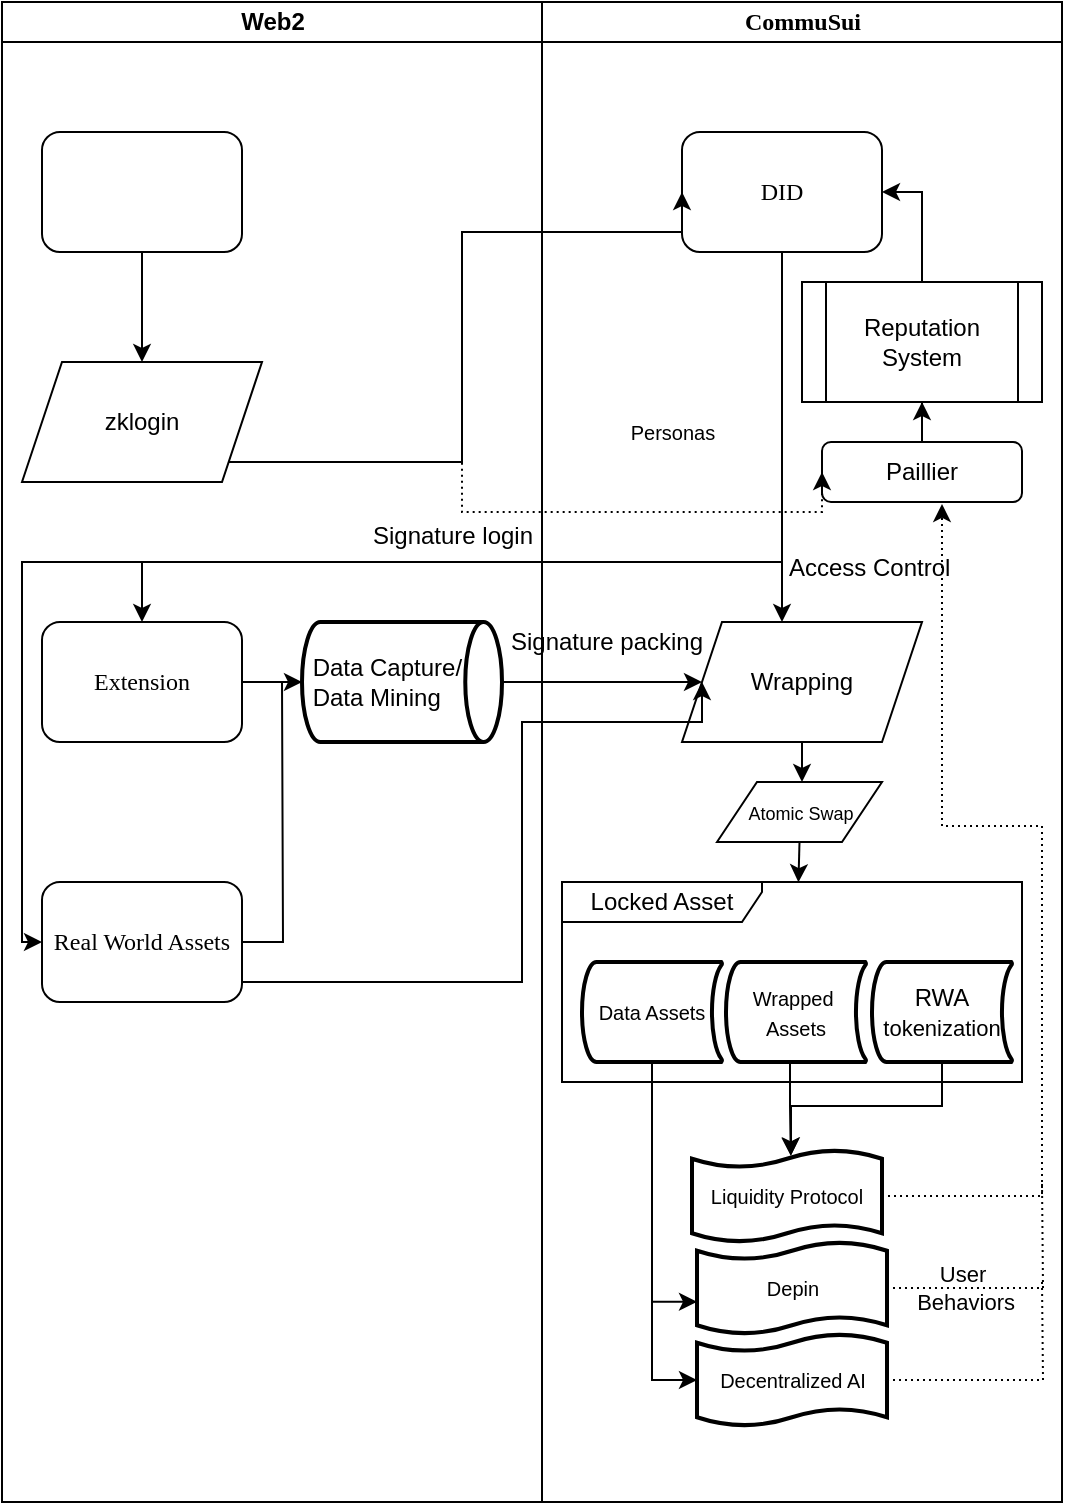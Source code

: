 <mxfile version="24.4.10" type="github">
  <diagram name="Page-1" id="74e2e168-ea6b-b213-b513-2b3c1d86103e">
    <mxGraphModel dx="1368" dy="913" grid="1" gridSize="10" guides="1" tooltips="1" connect="1" arrows="1" fold="1" page="1" pageScale="1" pageWidth="1100" pageHeight="850" background="none" math="0" shadow="0">
      <root>
        <mxCell id="0" />
        <mxCell id="1" parent="0" />
        <mxCell id="77e6c97f196da883-1" value="" style="swimlane;html=1;childLayout=stackLayout;startSize=0;rounded=0;shadow=0;labelBackgroundColor=none;strokeWidth=1;fontFamily=Verdana;fontSize=8;align=center;" parent="1" vertex="1">
          <mxGeometry x="60" y="30" width="530" height="750" as="geometry">
            <mxRectangle x="60" y="30" width="50" height="40" as="alternateBounds" />
          </mxGeometry>
        </mxCell>
        <mxCell id="77e6c97f196da883-2" value="Web2" style="swimlane;html=1;startSize=20;" parent="77e6c97f196da883-1" vertex="1">
          <mxGeometry width="270" height="750" as="geometry" />
        </mxCell>
        <mxCell id="4_8_YsdXwDulvL1z5AfN-5" style="edgeStyle=orthogonalEdgeStyle;rounded=0;orthogonalLoop=1;jettySize=auto;html=1;entryX=0.5;entryY=0;entryDx=0;entryDy=0;" parent="77e6c97f196da883-2" source="77e6c97f196da883-8" target="4_8_YsdXwDulvL1z5AfN-4" edge="1">
          <mxGeometry relative="1" as="geometry" />
        </mxCell>
        <mxCell id="77e6c97f196da883-8" value="" style="rounded=1;whiteSpace=wrap;html=1;shadow=0;labelBackgroundColor=none;strokeWidth=1;fontFamily=Verdana;fontSize=8;align=center;" parent="77e6c97f196da883-2" vertex="1">
          <mxGeometry x="20" y="65" width="100" height="60" as="geometry" />
        </mxCell>
        <mxCell id="77e6c97f196da883-9" value="&lt;font style=&quot;font-size: 12px;&quot;&gt;Extension&lt;/font&gt;" style="rounded=1;whiteSpace=wrap;html=1;shadow=0;labelBackgroundColor=none;strokeWidth=1;fontFamily=Verdana;fontSize=8;align=center;" parent="77e6c97f196da883-2" vertex="1">
          <mxGeometry x="20" y="310" width="100" height="60" as="geometry" />
        </mxCell>
        <mxCell id="4_8_YsdXwDulvL1z5AfN-1" value="" style="shape=image;html=1;verticalAlign=top;verticalLabelPosition=bottom;labelBackgroundColor=#ffffff;imageAspect=0;aspect=fixed;image=https://cdn2.iconfinder.com/data/icons/social-media-2189/48/21-Gmail-128.png" parent="77e6c97f196da883-2" vertex="1">
          <mxGeometry x="30" y="65" width="28" height="28" as="geometry" />
        </mxCell>
        <mxCell id="4_8_YsdXwDulvL1z5AfN-3" value="" style="shape=image;html=1;verticalAlign=top;verticalLabelPosition=bottom;labelBackgroundColor=#ffffff;imageAspect=0;aspect=fixed;image=https://cdn3.iconfinder.com/data/icons/2018-social-media-logotypes/1000/2018_social_media_popular_app_logo_facebook-128.png" parent="77e6c97f196da883-2" vertex="1">
          <mxGeometry x="75" y="75" width="28" height="28" as="geometry" />
        </mxCell>
        <mxCell id="4_8_YsdXwDulvL1z5AfN-4" value="zklogin" style="shape=parallelogram;perimeter=parallelogramPerimeter;whiteSpace=wrap;html=1;fixedSize=1;" parent="77e6c97f196da883-2" vertex="1">
          <mxGeometry x="10" y="180" width="120" height="60" as="geometry" />
        </mxCell>
        <mxCell id="4_8_YsdXwDulvL1z5AfN-10" value="&amp;nbsp;Data Capture/&lt;br&gt;&amp;nbsp;Data Mining" style="strokeWidth=2;html=1;shape=mxgraph.flowchart.direct_data;whiteSpace=wrap;align=left;" parent="77e6c97f196da883-2" vertex="1">
          <mxGeometry x="150" y="310" width="100" height="60" as="geometry" />
        </mxCell>
        <mxCell id="4_8_YsdXwDulvL1z5AfN-11" style="edgeStyle=orthogonalEdgeStyle;rounded=0;orthogonalLoop=1;jettySize=auto;html=1;entryX=0;entryY=0.5;entryDx=0;entryDy=0;entryPerimeter=0;" parent="77e6c97f196da883-2" source="77e6c97f196da883-9" target="4_8_YsdXwDulvL1z5AfN-10" edge="1">
          <mxGeometry relative="1" as="geometry" />
        </mxCell>
        <mxCell id="n2IcnooiylrehTobB_rR-1" style="edgeStyle=orthogonalEdgeStyle;rounded=0;orthogonalLoop=1;jettySize=auto;html=1;endArrow=none;endFill=0;" parent="77e6c97f196da883-2" source="4_8_YsdXwDulvL1z5AfN-48" edge="1">
          <mxGeometry relative="1" as="geometry">
            <mxPoint x="140" y="340" as="targetPoint" />
          </mxGeometry>
        </mxCell>
        <mxCell id="4_8_YsdXwDulvL1z5AfN-48" value="&lt;font style=&quot;font-size: 12px;&quot;&gt;Real World Assets&lt;/font&gt;" style="rounded=1;whiteSpace=wrap;html=1;shadow=0;labelBackgroundColor=none;strokeWidth=1;fontFamily=Verdana;fontSize=8;align=center;" parent="77e6c97f196da883-2" vertex="1">
          <mxGeometry x="20" y="440" width="100" height="60" as="geometry" />
        </mxCell>
        <mxCell id="xQqZ1ZhzJ-ZLR__xCfcE-3" value="" style="shape=image;html=1;verticalAlign=top;verticalLabelPosition=bottom;labelBackgroundColor=#ffffff;imageAspect=0;aspect=fixed;image=https://cdn0.iconfinder.com/data/icons/social-network-9/50/16-128.png" vertex="1" parent="77e6c97f196da883-2">
          <mxGeometry x="30" y="93" width="28" height="28" as="geometry" />
        </mxCell>
        <mxCell id="77e6c97f196da883-3" value="&lt;span style=&quot;font-family: Verdana;&quot;&gt;&lt;font style=&quot;font-size: 12px;&quot;&gt;CommuSui&lt;/font&gt;&lt;/span&gt;" style="swimlane;html=1;startSize=20;" parent="77e6c97f196da883-1" vertex="1">
          <mxGeometry x="270" width="260" height="750" as="geometry" />
        </mxCell>
        <mxCell id="4_8_YsdXwDulvL1z5AfN-38" style="edgeStyle=orthogonalEdgeStyle;rounded=0;orthogonalLoop=1;jettySize=auto;html=1;" parent="77e6c97f196da883-3" source="77e6c97f196da883-11" target="4_8_YsdXwDulvL1z5AfN-25" edge="1">
          <mxGeometry relative="1" as="geometry">
            <Array as="points">
              <mxPoint x="130" y="120" />
              <mxPoint x="130" y="120" />
            </Array>
          </mxGeometry>
        </mxCell>
        <mxCell id="77e6c97f196da883-11" value="&lt;font style=&quot;font-size: 12px;&quot;&gt;DID&lt;/font&gt;" style="rounded=1;whiteSpace=wrap;html=1;shadow=0;labelBackgroundColor=none;strokeWidth=1;fontFamily=Verdana;fontSize=8;align=center;" parent="77e6c97f196da883-3" vertex="1">
          <mxGeometry x="70" y="65" width="100" height="60" as="geometry" />
        </mxCell>
        <mxCell id="4_8_YsdXwDulvL1z5AfN-25" value="Wrapping" style="shape=parallelogram;perimeter=parallelogramPerimeter;whiteSpace=wrap;html=1;fixedSize=1;" parent="77e6c97f196da883-3" vertex="1">
          <mxGeometry x="70" y="310" width="120" height="60" as="geometry" />
        </mxCell>
        <mxCell id="4_8_YsdXwDulvL1z5AfN-34" style="edgeStyle=orthogonalEdgeStyle;rounded=0;orthogonalLoop=1;jettySize=auto;html=1;" parent="77e6c97f196da883-3" source="4_8_YsdXwDulvL1z5AfN-25" edge="1">
          <mxGeometry relative="1" as="geometry">
            <mxPoint x="130" y="390" as="targetPoint" />
          </mxGeometry>
        </mxCell>
        <mxCell id="4_8_YsdXwDulvL1z5AfN-35" value="Locked Asset" style="shape=umlFrame;whiteSpace=wrap;html=1;pointerEvents=0;recursiveResize=0;container=1;collapsible=0;width=100;height=20;" parent="77e6c97f196da883-3" vertex="1">
          <mxGeometry x="10" y="440" width="230" height="100" as="geometry" />
        </mxCell>
        <mxCell id="4_8_YsdXwDulvL1z5AfN-43" value="&lt;span style=&quot;text-wrap: nowrap;&quot;&gt;&lt;font style=&quot;font-size: 10px;&quot;&gt;Data Assets&lt;/font&gt;&lt;/span&gt;" style="strokeWidth=2;html=1;shape=mxgraph.flowchart.stored_data;whiteSpace=wrap;" parent="4_8_YsdXwDulvL1z5AfN-35" vertex="1">
          <mxGeometry x="10" y="40" width="70" height="50" as="geometry" />
        </mxCell>
        <mxCell id="4_8_YsdXwDulvL1z5AfN-46" value="&lt;span style=&quot;text-wrap: nowrap;&quot;&gt;&lt;font style=&quot;font-size: 10px;&quot;&gt;Wrapped&amp;nbsp;&lt;/font&gt;&lt;/span&gt;&lt;div&gt;&lt;span style=&quot;text-wrap: nowrap;&quot;&gt;&lt;font style=&quot;font-size: 10px;&quot;&gt;Assets&lt;/font&gt;&lt;/span&gt;&lt;br style=&quot;text-wrap: nowrap;&quot;&gt;&lt;/div&gt;" style="strokeWidth=2;html=1;shape=mxgraph.flowchart.stored_data;whiteSpace=wrap;" parent="4_8_YsdXwDulvL1z5AfN-35" vertex="1">
          <mxGeometry x="82" y="40" width="70" height="50" as="geometry" />
        </mxCell>
        <mxCell id="4_8_YsdXwDulvL1z5AfN-47" value="&lt;span style=&quot;text-wrap: nowrap;&quot;&gt;RWA&lt;/span&gt;&lt;br&gt;&lt;span style=&quot;text-wrap: nowrap;&quot;&gt;&lt;font style=&quot;font-size: 11px;&quot;&gt;tokenization&lt;/font&gt;&lt;/span&gt;" style="strokeWidth=2;html=1;shape=mxgraph.flowchart.stored_data;whiteSpace=wrap;" parent="4_8_YsdXwDulvL1z5AfN-35" vertex="1">
          <mxGeometry x="155" y="40" width="70" height="50" as="geometry" />
        </mxCell>
        <mxCell id="4_8_YsdXwDulvL1z5AfN-41" value="&lt;div&gt;Signature packing&lt;/div&gt;" style="text;html=1;align=center;verticalAlign=middle;resizable=0;points=[];autosize=1;strokeColor=none;fillColor=none;" parent="77e6c97f196da883-3" vertex="1">
          <mxGeometry x="-28" y="305" width="120" height="30" as="geometry" />
        </mxCell>
        <mxCell id="4_8_YsdXwDulvL1z5AfN-55" value="&lt;font style=&quot;font-size: 10px;&quot;&gt;Liquidity Protocol&lt;/font&gt;" style="shape=tape;whiteSpace=wrap;html=1;strokeWidth=2;size=0.19" parent="77e6c97f196da883-3" vertex="1">
          <mxGeometry x="75" y="574" width="95" height="46" as="geometry" />
        </mxCell>
        <mxCell id="4_8_YsdXwDulvL1z5AfN-59" style="edgeStyle=orthogonalEdgeStyle;rounded=0;orthogonalLoop=1;jettySize=auto;html=1;entryX=0.52;entryY=0.062;entryDx=0;entryDy=0;entryPerimeter=0;" parent="77e6c97f196da883-3" source="4_8_YsdXwDulvL1z5AfN-46" target="4_8_YsdXwDulvL1z5AfN-55" edge="1">
          <mxGeometry relative="1" as="geometry">
            <Array as="points">
              <mxPoint x="124" y="552" />
              <mxPoint x="124" y="552" />
            </Array>
          </mxGeometry>
        </mxCell>
        <mxCell id="4_8_YsdXwDulvL1z5AfN-60" style="edgeStyle=orthogonalEdgeStyle;rounded=0;orthogonalLoop=1;jettySize=auto;html=1;entryX=0.521;entryY=0.059;entryDx=0;entryDy=0;entryPerimeter=0;" parent="77e6c97f196da883-3" source="4_8_YsdXwDulvL1z5AfN-47" target="4_8_YsdXwDulvL1z5AfN-55" edge="1">
          <mxGeometry relative="1" as="geometry" />
        </mxCell>
        <mxCell id="4_8_YsdXwDulvL1z5AfN-77" style="edgeStyle=orthogonalEdgeStyle;rounded=0;orthogonalLoop=1;jettySize=auto;html=1;dashed=1;dashPattern=1 2;endArrow=none;endFill=0;" parent="77e6c97f196da883-3" source="4_8_YsdXwDulvL1z5AfN-63" edge="1">
          <mxGeometry relative="1" as="geometry">
            <mxPoint x="250" y="590" as="targetPoint" />
          </mxGeometry>
        </mxCell>
        <mxCell id="4_8_YsdXwDulvL1z5AfN-63" value="&lt;font style=&quot;font-size: 10px;&quot;&gt;Depin&lt;/font&gt;" style="shape=tape;whiteSpace=wrap;html=1;strokeWidth=2;size=0.19" parent="77e6c97f196da883-3" vertex="1">
          <mxGeometry x="77.5" y="620" width="95" height="46" as="geometry" />
        </mxCell>
        <mxCell id="4_8_YsdXwDulvL1z5AfN-78" style="edgeStyle=orthogonalEdgeStyle;rounded=0;orthogonalLoop=1;jettySize=auto;html=1;endArrow=none;endFill=0;dashed=1;dashPattern=1 2;" parent="77e6c97f196da883-3" source="4_8_YsdXwDulvL1z5AfN-64" edge="1">
          <mxGeometry relative="1" as="geometry">
            <mxPoint x="250" y="640" as="targetPoint" />
          </mxGeometry>
        </mxCell>
        <mxCell id="4_8_YsdXwDulvL1z5AfN-64" value="&lt;span style=&quot;font-size: 10px;&quot;&gt;Decentralized AI&lt;/span&gt;" style="shape=tape;whiteSpace=wrap;html=1;strokeWidth=2;size=0.19" parent="77e6c97f196da883-3" vertex="1">
          <mxGeometry x="77.5" y="666" width="95" height="46" as="geometry" />
        </mxCell>
        <mxCell id="4_8_YsdXwDulvL1z5AfN-65" style="edgeStyle=orthogonalEdgeStyle;rounded=0;orthogonalLoop=1;jettySize=auto;html=1;entryX=0;entryY=0.65;entryDx=0;entryDy=0;entryPerimeter=0;" parent="77e6c97f196da883-3" source="4_8_YsdXwDulvL1z5AfN-43" target="4_8_YsdXwDulvL1z5AfN-63" edge="1">
          <mxGeometry relative="1" as="geometry" />
        </mxCell>
        <mxCell id="4_8_YsdXwDulvL1z5AfN-66" style="edgeStyle=orthogonalEdgeStyle;rounded=0;orthogonalLoop=1;jettySize=auto;html=1;entryX=0;entryY=0.5;entryDx=0;entryDy=0;entryPerimeter=0;" parent="77e6c97f196da883-3" source="4_8_YsdXwDulvL1z5AfN-43" target="4_8_YsdXwDulvL1z5AfN-64" edge="1">
          <mxGeometry relative="1" as="geometry" />
        </mxCell>
        <mxCell id="4_8_YsdXwDulvL1z5AfN-80" style="edgeStyle=orthogonalEdgeStyle;rounded=0;orthogonalLoop=1;jettySize=auto;html=1;entryX=1;entryY=0.5;entryDx=0;entryDy=0;" parent="77e6c97f196da883-3" source="4_8_YsdXwDulvL1z5AfN-71" target="77e6c97f196da883-11" edge="1">
          <mxGeometry relative="1" as="geometry" />
        </mxCell>
        <mxCell id="4_8_YsdXwDulvL1z5AfN-71" value="&lt;div&gt;Reputation System&lt;/div&gt;" style="shape=process;whiteSpace=wrap;html=1;backgroundOutline=1;" parent="77e6c97f196da883-3" vertex="1">
          <mxGeometry x="130" y="140" width="120" height="60" as="geometry" />
        </mxCell>
        <mxCell id="4_8_YsdXwDulvL1z5AfN-79" style="edgeStyle=orthogonalEdgeStyle;rounded=0;orthogonalLoop=1;jettySize=auto;html=1;entryX=0.5;entryY=1;entryDx=0;entryDy=0;" parent="77e6c97f196da883-3" source="4_8_YsdXwDulvL1z5AfN-72" target="4_8_YsdXwDulvL1z5AfN-71" edge="1">
          <mxGeometry relative="1" as="geometry" />
        </mxCell>
        <mxCell id="4_8_YsdXwDulvL1z5AfN-72" value="Paillier" style="rounded=1;whiteSpace=wrap;html=1;" parent="77e6c97f196da883-3" vertex="1">
          <mxGeometry x="140" y="220" width="100" height="30" as="geometry" />
        </mxCell>
        <mxCell id="4_8_YsdXwDulvL1z5AfN-75" style="edgeStyle=orthogonalEdgeStyle;rounded=0;orthogonalLoop=1;jettySize=auto;html=1;entryX=0.6;entryY=1.033;entryDx=0;entryDy=0;entryPerimeter=0;dashed=1;dashPattern=1 2;" parent="77e6c97f196da883-3" source="4_8_YsdXwDulvL1z5AfN-55" target="4_8_YsdXwDulvL1z5AfN-72" edge="1">
          <mxGeometry relative="1" as="geometry">
            <Array as="points">
              <mxPoint x="250" y="597" />
              <mxPoint x="250" y="412" />
              <mxPoint x="200" y="412" />
            </Array>
          </mxGeometry>
        </mxCell>
        <mxCell id="4_8_YsdXwDulvL1z5AfN-82" value="&lt;font style=&quot;font-size: 10px;&quot;&gt;Personas&lt;/font&gt;" style="text;html=1;align=center;verticalAlign=middle;resizable=0;points=[];autosize=1;strokeColor=none;fillColor=none;" parent="77e6c97f196da883-3" vertex="1">
          <mxGeometry x="30" y="200" width="70" height="30" as="geometry" />
        </mxCell>
        <mxCell id="4_8_YsdXwDulvL1z5AfN-39" value="Access Control&amp;nbsp;" style="text;html=1;align=center;verticalAlign=middle;resizable=0;points=[];autosize=1;strokeColor=none;fillColor=none;" parent="77e6c97f196da883-3" vertex="1">
          <mxGeometry x="110" y="268" width="110" height="30" as="geometry" />
        </mxCell>
        <mxCell id="xQqZ1ZhzJ-ZLR__xCfcE-1" value="&lt;font style=&quot;font-size: 9px;&quot;&gt;Atomic Swap&lt;/font&gt;" style="shape=parallelogram;perimeter=parallelogramPerimeter;whiteSpace=wrap;html=1;fixedSize=1;" vertex="1" parent="77e6c97f196da883-3">
          <mxGeometry x="87.5" y="390" width="82.5" height="30" as="geometry" />
        </mxCell>
        <mxCell id="xQqZ1ZhzJ-ZLR__xCfcE-2" style="edgeStyle=orthogonalEdgeStyle;rounded=0;orthogonalLoop=1;jettySize=auto;html=1;exitX=0.5;exitY=1;exitDx=0;exitDy=0;entryX=0.514;entryY=0.001;entryDx=0;entryDy=0;entryPerimeter=0;" edge="1" parent="77e6c97f196da883-3" source="xQqZ1ZhzJ-ZLR__xCfcE-1" target="4_8_YsdXwDulvL1z5AfN-35">
          <mxGeometry relative="1" as="geometry" />
        </mxCell>
        <mxCell id="4_8_YsdXwDulvL1z5AfN-6" style="edgeStyle=orthogonalEdgeStyle;rounded=0;orthogonalLoop=1;jettySize=auto;html=1;entryX=0;entryY=0.5;entryDx=0;entryDy=0;" parent="77e6c97f196da883-1" source="4_8_YsdXwDulvL1z5AfN-4" target="77e6c97f196da883-11" edge="1">
          <mxGeometry relative="1" as="geometry">
            <Array as="points">
              <mxPoint x="230" y="230" />
              <mxPoint x="230" y="115" />
            </Array>
          </mxGeometry>
        </mxCell>
        <mxCell id="4_8_YsdXwDulvL1z5AfN-9" style="edgeStyle=orthogonalEdgeStyle;rounded=0;orthogonalLoop=1;jettySize=auto;html=1;entryX=0.5;entryY=0;entryDx=0;entryDy=0;" parent="77e6c97f196da883-1" source="77e6c97f196da883-11" target="77e6c97f196da883-9" edge="1">
          <mxGeometry relative="1" as="geometry">
            <Array as="points">
              <mxPoint x="390" y="280" />
              <mxPoint x="70" y="280" />
            </Array>
          </mxGeometry>
        </mxCell>
        <mxCell id="4_8_YsdXwDulvL1z5AfN-26" style="edgeStyle=orthogonalEdgeStyle;rounded=0;orthogonalLoop=1;jettySize=auto;html=1;entryX=0;entryY=0.5;entryDx=0;entryDy=0;" parent="77e6c97f196da883-1" source="4_8_YsdXwDulvL1z5AfN-10" target="4_8_YsdXwDulvL1z5AfN-25" edge="1">
          <mxGeometry relative="1" as="geometry" />
        </mxCell>
        <mxCell id="4_8_YsdXwDulvL1z5AfN-51" style="edgeStyle=orthogonalEdgeStyle;rounded=0;orthogonalLoop=1;jettySize=auto;html=1;entryX=0;entryY=0.5;entryDx=0;entryDy=0;" parent="77e6c97f196da883-1" source="4_8_YsdXwDulvL1z5AfN-48" target="4_8_YsdXwDulvL1z5AfN-25" edge="1">
          <mxGeometry relative="1" as="geometry">
            <Array as="points">
              <mxPoint x="260" y="490" />
              <mxPoint x="260" y="360" />
            </Array>
          </mxGeometry>
        </mxCell>
        <mxCell id="4_8_YsdXwDulvL1z5AfN-52" style="edgeStyle=orthogonalEdgeStyle;rounded=0;orthogonalLoop=1;jettySize=auto;html=1;entryX=0;entryY=0.5;entryDx=0;entryDy=0;" parent="77e6c97f196da883-1" source="77e6c97f196da883-11" target="4_8_YsdXwDulvL1z5AfN-48" edge="1">
          <mxGeometry relative="1" as="geometry">
            <Array as="points">
              <mxPoint x="390" y="280" />
              <mxPoint x="10" y="280" />
            </Array>
          </mxGeometry>
        </mxCell>
        <mxCell id="4_8_YsdXwDulvL1z5AfN-74" style="edgeStyle=orthogonalEdgeStyle;rounded=0;orthogonalLoop=1;jettySize=auto;html=1;entryX=0;entryY=0.5;entryDx=0;entryDy=0;dashed=1;dashPattern=1 2;" parent="77e6c97f196da883-1" source="4_8_YsdXwDulvL1z5AfN-4" target="4_8_YsdXwDulvL1z5AfN-72" edge="1">
          <mxGeometry relative="1" as="geometry">
            <Array as="points">
              <mxPoint x="230" y="230" />
              <mxPoint x="230" y="255" />
            </Array>
          </mxGeometry>
        </mxCell>
        <mxCell id="4_8_YsdXwDulvL1z5AfN-40" value="&lt;div&gt;Signature login&lt;/div&gt;" style="text;html=1;align=center;verticalAlign=middle;resizable=0;points=[];autosize=1;strokeColor=none;fillColor=none;" parent="1" vertex="1">
          <mxGeometry x="235" y="282" width="100" height="30" as="geometry" />
        </mxCell>
        <mxCell id="4_8_YsdXwDulvL1z5AfN-81" value="&lt;div style=&quot;font-size: 11px;&quot;&gt;&lt;font style=&quot;font-size: 11px;&quot;&gt;User&lt;/font&gt;&lt;/div&gt;&lt;div style=&quot;font-size: 11px;&quot;&gt;&lt;font style=&quot;font-size: 11px;&quot;&gt;&amp;nbsp;Behaviors&lt;/font&gt;&lt;/div&gt;" style="text;html=1;align=center;verticalAlign=middle;resizable=0;points=[];autosize=1;strokeColor=none;fillColor=none;" parent="1" vertex="1">
          <mxGeometry x="500" y="653" width="80" height="40" as="geometry" />
        </mxCell>
      </root>
    </mxGraphModel>
  </diagram>
</mxfile>
